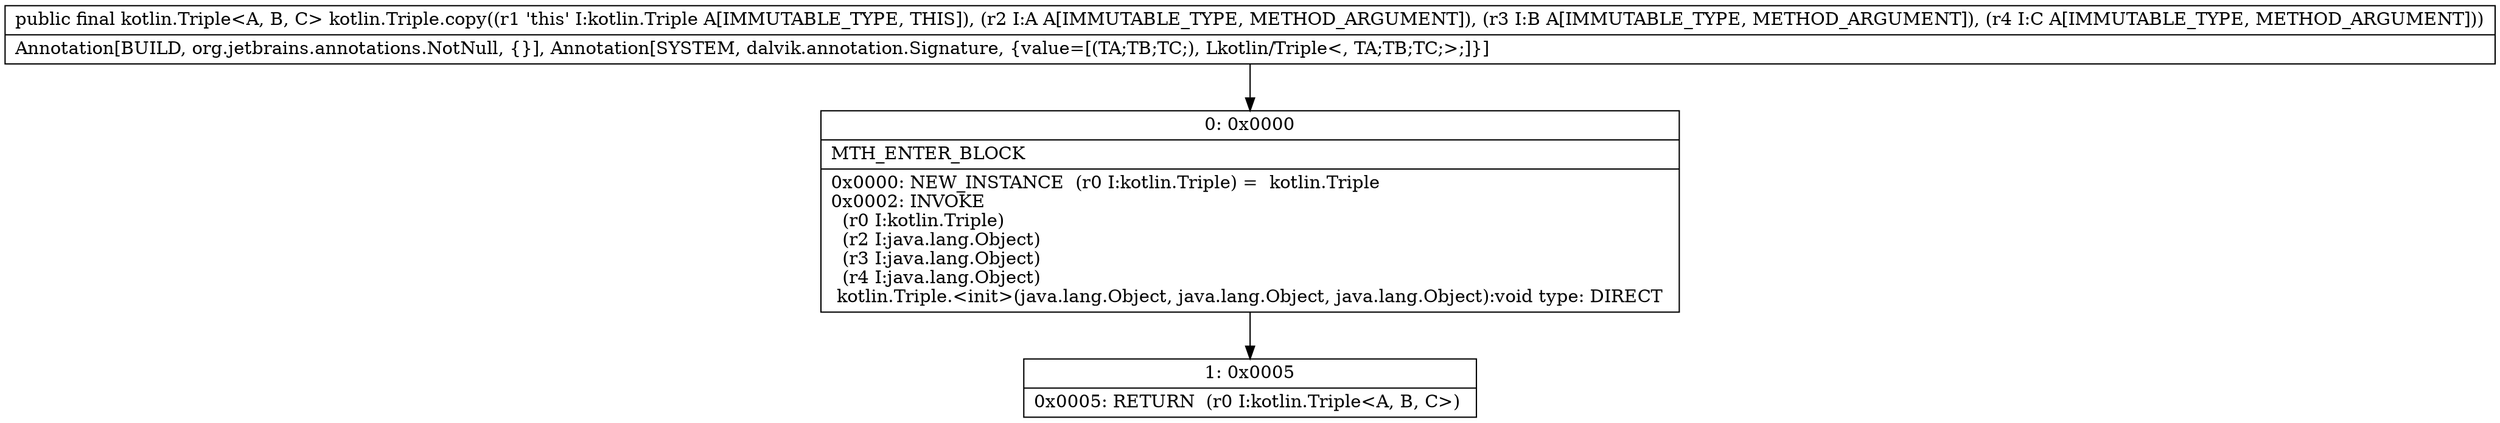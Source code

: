 digraph "CFG forkotlin.Triple.copy(Ljava\/lang\/Object;Ljava\/lang\/Object;Ljava\/lang\/Object;)Lkotlin\/Triple;" {
Node_0 [shape=record,label="{0\:\ 0x0000|MTH_ENTER_BLOCK\l|0x0000: NEW_INSTANCE  (r0 I:kotlin.Triple) =  kotlin.Triple \l0x0002: INVOKE  \l  (r0 I:kotlin.Triple)\l  (r2 I:java.lang.Object)\l  (r3 I:java.lang.Object)\l  (r4 I:java.lang.Object)\l kotlin.Triple.\<init\>(java.lang.Object, java.lang.Object, java.lang.Object):void type: DIRECT \l}"];
Node_1 [shape=record,label="{1\:\ 0x0005|0x0005: RETURN  (r0 I:kotlin.Triple\<A, B, C\>) \l}"];
MethodNode[shape=record,label="{public final kotlin.Triple\<A, B, C\> kotlin.Triple.copy((r1 'this' I:kotlin.Triple A[IMMUTABLE_TYPE, THIS]), (r2 I:A A[IMMUTABLE_TYPE, METHOD_ARGUMENT]), (r3 I:B A[IMMUTABLE_TYPE, METHOD_ARGUMENT]), (r4 I:C A[IMMUTABLE_TYPE, METHOD_ARGUMENT]))  | Annotation[BUILD, org.jetbrains.annotations.NotNull, \{\}], Annotation[SYSTEM, dalvik.annotation.Signature, \{value=[(TA;TB;TC;), Lkotlin\/Triple\<, TA;TB;TC;\>;]\}]\l}"];
MethodNode -> Node_0;
Node_0 -> Node_1;
}

